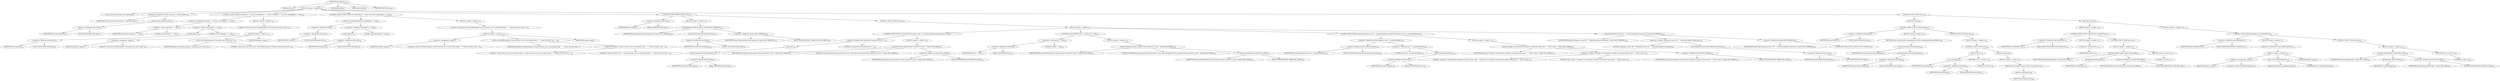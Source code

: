 digraph "executeJava" {  
"159" [label = <(METHOD,executeJava)<SUB>126</SUB>> ]
"7" [label = <(PARAM,this)<SUB>126</SUB>> ]
"160" [label = <(BLOCK,&lt;empty&gt;,&lt;empty&gt;)<SUB>126</SUB>> ]
"161" [label = <(LOCAL,String classname: java.lang.String)> ]
"162" [label = <(&lt;operator&gt;.assignment,String classname = getClassname())<SUB>127</SUB>> ]
"163" [label = <(IDENTIFIER,classname,String classname = getClassname())<SUB>127</SUB>> ]
"164" [label = <(getClassname,getClassname())<SUB>127</SUB>> ]
"165" [label = <(&lt;operator&gt;.fieldAccess,this.cmdl)<SUB>127</SUB>> ]
"166" [label = <(IDENTIFIER,this,getClassname())<SUB>127</SUB>> ]
"167" [label = <(FIELD_IDENTIFIER,cmdl,cmdl)<SUB>127</SUB>> ]
"168" [label = <(CONTROL_STRUCTURE,if (classname == null &amp;&amp; cmdl.getJar() == null),if (classname == null &amp;&amp; cmdl.getJar() == null))<SUB>128</SUB>> ]
"169" [label = <(&lt;operator&gt;.logicalAnd,classname == null &amp;&amp; cmdl.getJar() == null)<SUB>128</SUB>> ]
"170" [label = <(&lt;operator&gt;.equals,classname == null)<SUB>128</SUB>> ]
"171" [label = <(IDENTIFIER,classname,classname == null)<SUB>128</SUB>> ]
"172" [label = <(LITERAL,null,classname == null)<SUB>128</SUB>> ]
"173" [label = <(&lt;operator&gt;.equals,cmdl.getJar() == null)<SUB>128</SUB>> ]
"174" [label = <(getJar,getJar())<SUB>128</SUB>> ]
"175" [label = <(&lt;operator&gt;.fieldAccess,this.cmdl)<SUB>128</SUB>> ]
"176" [label = <(IDENTIFIER,this,getJar())<SUB>128</SUB>> ]
"177" [label = <(FIELD_IDENTIFIER,cmdl,cmdl)<SUB>128</SUB>> ]
"178" [label = <(LITERAL,null,cmdl.getJar() == null)<SUB>128</SUB>> ]
"179" [label = <(BLOCK,&lt;empty&gt;,&lt;empty&gt;)<SUB>128</SUB>> ]
"180" [label = <(&lt;operator&gt;.throw,throw new BuildException(&quot;Classname must not be null.&quot;);)<SUB>129</SUB>> ]
"181" [label = <(BLOCK,&lt;empty&gt;,&lt;empty&gt;)<SUB>129</SUB>> ]
"182" [label = <(&lt;operator&gt;.assignment,&lt;empty&gt;)> ]
"183" [label = <(IDENTIFIER,$obj3,&lt;empty&gt;)> ]
"184" [label = <(&lt;operator&gt;.alloc,new BuildException(&quot;Classname must not be null.&quot;))<SUB>129</SUB>> ]
"185" [label = <(&lt;init&gt;,new BuildException(&quot;Classname must not be null.&quot;))<SUB>129</SUB>> ]
"186" [label = <(IDENTIFIER,$obj3,new BuildException(&quot;Classname must not be null.&quot;))> ]
"187" [label = <(LITERAL,&quot;Classname must not be null.&quot;,new BuildException(&quot;Classname must not be null.&quot;))<SUB>129</SUB>> ]
"188" [label = <(IDENTIFIER,$obj3,&lt;empty&gt;)> ]
"189" [label = <(CONTROL_STRUCTURE,if (!fork &amp;&amp; cmdl.getJar() != null),if (!fork &amp;&amp; cmdl.getJar() != null))<SUB>132</SUB>> ]
"190" [label = <(&lt;operator&gt;.logicalAnd,!fork &amp;&amp; cmdl.getJar() != null)<SUB>132</SUB>> ]
"191" [label = <(&lt;operator&gt;.logicalNot,!fork)<SUB>132</SUB>> ]
"192" [label = <(&lt;operator&gt;.fieldAccess,this.fork)<SUB>132</SUB>> ]
"193" [label = <(IDENTIFIER,this,!fork)<SUB>132</SUB>> ]
"194" [label = <(FIELD_IDENTIFIER,fork,fork)<SUB>132</SUB>> ]
"195" [label = <(&lt;operator&gt;.notEquals,cmdl.getJar() != null)<SUB>132</SUB>> ]
"196" [label = <(getJar,getJar())<SUB>132</SUB>> ]
"197" [label = <(&lt;operator&gt;.fieldAccess,this.cmdl)<SUB>132</SUB>> ]
"198" [label = <(IDENTIFIER,this,getJar())<SUB>132</SUB>> ]
"199" [label = <(FIELD_IDENTIFIER,cmdl,cmdl)<SUB>132</SUB>> ]
"200" [label = <(LITERAL,null,cmdl.getJar() != null)<SUB>132</SUB>> ]
"201" [label = <(BLOCK,&lt;empty&gt;,&lt;empty&gt;)<SUB>132</SUB>> ]
"202" [label = <(&lt;operator&gt;.throw,throw new BuildException(&quot;Cannot execute a jar in non-forked mode.&quot; + &quot; Please set fork='true'. &quot;);)<SUB>133</SUB>> ]
"203" [label = <(BLOCK,&lt;empty&gt;,&lt;empty&gt;)<SUB>133</SUB>> ]
"204" [label = <(&lt;operator&gt;.assignment,&lt;empty&gt;)> ]
"205" [label = <(IDENTIFIER,$obj4,&lt;empty&gt;)> ]
"206" [label = <(&lt;operator&gt;.alloc,new BuildException(&quot;Cannot execute a jar in non-forked mode.&quot; + &quot; Please set fork='true'. &quot;))<SUB>133</SUB>> ]
"207" [label = <(&lt;init&gt;,new BuildException(&quot;Cannot execute a jar in non-forked mode.&quot; + &quot; Please set fork='true'. &quot;))<SUB>133</SUB>> ]
"208" [label = <(IDENTIFIER,$obj4,new BuildException(&quot;Cannot execute a jar in non-forked mode.&quot; + &quot; Please set fork='true'. &quot;))> ]
"209" [label = <(&lt;operator&gt;.addition,&quot;Cannot execute a jar in non-forked mode.&quot; + &quot; Please set fork='true'. &quot;)<SUB>133</SUB>> ]
"210" [label = <(LITERAL,&quot;Cannot execute a jar in non-forked mode.&quot;,&quot;Cannot execute a jar in non-forked mode.&quot; + &quot; Please set fork='true'. &quot;)<SUB>133</SUB>> ]
"211" [label = <(LITERAL,&quot; Please set fork='true'. &quot;,&quot;Cannot execute a jar in non-forked mode.&quot; + &quot; Please set fork='true'. &quot;)<SUB>134</SUB>> ]
"212" [label = <(IDENTIFIER,$obj4,&lt;empty&gt;)> ]
"213" [label = <(CONTROL_STRUCTURE,if (fork),if (fork))<SUB>137</SUB>> ]
"214" [label = <(&lt;operator&gt;.fieldAccess,this.fork)<SUB>137</SUB>> ]
"215" [label = <(IDENTIFIER,this,if (fork))<SUB>137</SUB>> ]
"216" [label = <(FIELD_IDENTIFIER,fork,fork)<SUB>137</SUB>> ]
"217" [label = <(BLOCK,&lt;empty&gt;,&lt;empty&gt;)<SUB>137</SUB>> ]
"218" [label = <(log,log(cmdl.describeCommand(), Project.MSG_VERBOSE))<SUB>138</SUB>> ]
"6" [label = <(IDENTIFIER,this,log(cmdl.describeCommand(), Project.MSG_VERBOSE))<SUB>138</SUB>> ]
"219" [label = <(describeCommand,describeCommand())<SUB>138</SUB>> ]
"220" [label = <(&lt;operator&gt;.fieldAccess,this.cmdl)<SUB>138</SUB>> ]
"221" [label = <(IDENTIFIER,this,describeCommand())<SUB>138</SUB>> ]
"222" [label = <(FIELD_IDENTIFIER,cmdl,cmdl)<SUB>138</SUB>> ]
"223" [label = <(&lt;operator&gt;.fieldAccess,Project.MSG_VERBOSE)<SUB>138</SUB>> ]
"224" [label = <(IDENTIFIER,Project,log(cmdl.describeCommand(), Project.MSG_VERBOSE))<SUB>138</SUB>> ]
"225" [label = <(FIELD_IDENTIFIER,MSG_VERBOSE,MSG_VERBOSE)<SUB>138</SUB>> ]
"226" [label = <(CONTROL_STRUCTURE,else,else)<SUB>139</SUB>> ]
"227" [label = <(BLOCK,&lt;empty&gt;,&lt;empty&gt;)<SUB>139</SUB>> ]
"228" [label = <(CONTROL_STRUCTURE,if (cmdl.getVmCommand().size() &gt; 1),if (cmdl.getVmCommand().size() &gt; 1))<SUB>140</SUB>> ]
"229" [label = <(&lt;operator&gt;.greaterThan,cmdl.getVmCommand().size() &gt; 1)<SUB>140</SUB>> ]
"230" [label = <(size,size())<SUB>140</SUB>> ]
"231" [label = <(getVmCommand,getVmCommand())<SUB>140</SUB>> ]
"232" [label = <(&lt;operator&gt;.fieldAccess,this.cmdl)<SUB>140</SUB>> ]
"233" [label = <(IDENTIFIER,this,getVmCommand())<SUB>140</SUB>> ]
"234" [label = <(FIELD_IDENTIFIER,cmdl,cmdl)<SUB>140</SUB>> ]
"235" [label = <(LITERAL,1,cmdl.getVmCommand().size() &gt; 1)<SUB>140</SUB>> ]
"236" [label = <(BLOCK,&lt;empty&gt;,&lt;empty&gt;)<SUB>140</SUB>> ]
"237" [label = <(log,log(&quot;JVM args ignored when same JVM is used.&quot;, Project.MSG_WARN))<SUB>141</SUB>> ]
"8" [label = <(IDENTIFIER,this,log(&quot;JVM args ignored when same JVM is used.&quot;, Project.MSG_WARN))<SUB>141</SUB>> ]
"238" [label = <(LITERAL,&quot;JVM args ignored when same JVM is used.&quot;,log(&quot;JVM args ignored when same JVM is used.&quot;, Project.MSG_WARN))<SUB>141</SUB>> ]
"239" [label = <(&lt;operator&gt;.fieldAccess,Project.MSG_WARN)<SUB>142</SUB>> ]
"240" [label = <(IDENTIFIER,Project,log(&quot;JVM args ignored when same JVM is used.&quot;, Project.MSG_WARN))<SUB>142</SUB>> ]
"241" [label = <(FIELD_IDENTIFIER,MSG_WARN,MSG_WARN)<SUB>142</SUB>> ]
"242" [label = <(CONTROL_STRUCTURE,if (dir != null),if (dir != null))<SUB>144</SUB>> ]
"243" [label = <(&lt;operator&gt;.notEquals,dir != null)<SUB>144</SUB>> ]
"244" [label = <(&lt;operator&gt;.fieldAccess,this.dir)<SUB>144</SUB>> ]
"245" [label = <(IDENTIFIER,this,dir != null)<SUB>144</SUB>> ]
"246" [label = <(FIELD_IDENTIFIER,dir,dir)<SUB>144</SUB>> ]
"247" [label = <(LITERAL,null,dir != null)<SUB>144</SUB>> ]
"248" [label = <(BLOCK,&lt;empty&gt;,&lt;empty&gt;)<SUB>144</SUB>> ]
"249" [label = <(log,log(&quot;Working directory ignored when same JVM is used.&quot;, Project.MSG_WARN))<SUB>145</SUB>> ]
"9" [label = <(IDENTIFIER,this,log(&quot;Working directory ignored when same JVM is used.&quot;, Project.MSG_WARN))<SUB>145</SUB>> ]
"250" [label = <(LITERAL,&quot;Working directory ignored when same JVM is used.&quot;,log(&quot;Working directory ignored when same JVM is used.&quot;, Project.MSG_WARN))<SUB>145</SUB>> ]
"251" [label = <(&lt;operator&gt;.fieldAccess,Project.MSG_WARN)<SUB>146</SUB>> ]
"252" [label = <(IDENTIFIER,Project,log(&quot;Working directory ignored when same JVM is used.&quot;, Project.MSG_WARN))<SUB>146</SUB>> ]
"253" [label = <(FIELD_IDENTIFIER,MSG_WARN,MSG_WARN)<SUB>146</SUB>> ]
"254" [label = <(CONTROL_STRUCTURE,if (newEnvironment || null != env.getVariables()),if (newEnvironment || null != env.getVariables()))<SUB>149</SUB>> ]
"255" [label = <(&lt;operator&gt;.logicalOr,newEnvironment || null != env.getVariables())<SUB>149</SUB>> ]
"256" [label = <(&lt;operator&gt;.fieldAccess,this.newEnvironment)<SUB>149</SUB>> ]
"257" [label = <(IDENTIFIER,this,newEnvironment || null != env.getVariables())<SUB>149</SUB>> ]
"258" [label = <(FIELD_IDENTIFIER,newEnvironment,newEnvironment)<SUB>149</SUB>> ]
"259" [label = <(&lt;operator&gt;.notEquals,null != env.getVariables())<SUB>149</SUB>> ]
"260" [label = <(LITERAL,null,null != env.getVariables())<SUB>149</SUB>> ]
"261" [label = <(getVariables,getVariables())<SUB>149</SUB>> ]
"262" [label = <(&lt;operator&gt;.fieldAccess,this.env)<SUB>149</SUB>> ]
"263" [label = <(IDENTIFIER,this,getVariables())<SUB>149</SUB>> ]
"264" [label = <(FIELD_IDENTIFIER,env,env)<SUB>149</SUB>> ]
"265" [label = <(BLOCK,&lt;empty&gt;,&lt;empty&gt;)<SUB>149</SUB>> ]
"266" [label = <(log,log(&quot;Changes to environment variables are ignored when same &quot; + &quot;JVM is used.&quot;, Project.MSG_WARN))<SUB>150</SUB>> ]
"10" [label = <(IDENTIFIER,this,log(&quot;Changes to environment variables are ignored when same &quot; + &quot;JVM is used.&quot;, Project.MSG_WARN))<SUB>150</SUB>> ]
"267" [label = <(&lt;operator&gt;.addition,&quot;Changes to environment variables are ignored when same &quot; + &quot;JVM is used.&quot;)<SUB>150</SUB>> ]
"268" [label = <(LITERAL,&quot;Changes to environment variables are ignored when same &quot;,&quot;Changes to environment variables are ignored when same &quot; + &quot;JVM is used.&quot;)<SUB>150</SUB>> ]
"269" [label = <(LITERAL,&quot;JVM is used.&quot;,&quot;Changes to environment variables are ignored when same &quot; + &quot;JVM is used.&quot;)<SUB>151</SUB>> ]
"270" [label = <(&lt;operator&gt;.fieldAccess,Project.MSG_WARN)<SUB>151</SUB>> ]
"271" [label = <(IDENTIFIER,Project,log(&quot;Changes to environment variables are ignored when same &quot; + &quot;JVM is used.&quot;, Project.MSG_WARN))<SUB>151</SUB>> ]
"272" [label = <(FIELD_IDENTIFIER,MSG_WARN,MSG_WARN)<SUB>151</SUB>> ]
"273" [label = <(log,log(&quot;Running in same VM &quot; + cmdl.describeJavaCommand(), Project.MSG_VERBOSE))<SUB>154</SUB>> ]
"11" [label = <(IDENTIFIER,this,log(&quot;Running in same VM &quot; + cmdl.describeJavaCommand(), Project.MSG_VERBOSE))<SUB>154</SUB>> ]
"274" [label = <(&lt;operator&gt;.addition,&quot;Running in same VM &quot; + cmdl.describeJavaCommand())<SUB>154</SUB>> ]
"275" [label = <(LITERAL,&quot;Running in same VM &quot;,&quot;Running in same VM &quot; + cmdl.describeJavaCommand())<SUB>154</SUB>> ]
"276" [label = <(describeJavaCommand,describeJavaCommand())<SUB>154</SUB>> ]
"277" [label = <(&lt;operator&gt;.fieldAccess,this.cmdl)<SUB>154</SUB>> ]
"278" [label = <(IDENTIFIER,this,describeJavaCommand())<SUB>154</SUB>> ]
"279" [label = <(FIELD_IDENTIFIER,cmdl,cmdl)<SUB>154</SUB>> ]
"280" [label = <(&lt;operator&gt;.fieldAccess,Project.MSG_VERBOSE)<SUB>155</SUB>> ]
"281" [label = <(IDENTIFIER,Project,log(&quot;Running in same VM &quot; + cmdl.describeJavaCommand(), Project.MSG_VERBOSE))<SUB>155</SUB>> ]
"282" [label = <(FIELD_IDENTIFIER,MSG_VERBOSE,MSG_VERBOSE)<SUB>155</SUB>> ]
"283" [label = <(CONTROL_STRUCTURE,try,try)<SUB>158</SUB>> ]
"284" [label = <(BLOCK,try,try)<SUB>158</SUB>> ]
"285" [label = <(CONTROL_STRUCTURE,if (fork),if (fork))<SUB>159</SUB>> ]
"286" [label = <(&lt;operator&gt;.fieldAccess,this.fork)<SUB>159</SUB>> ]
"287" [label = <(IDENTIFIER,this,if (fork))<SUB>159</SUB>> ]
"288" [label = <(FIELD_IDENTIFIER,fork,fork)<SUB>159</SUB>> ]
"289" [label = <(BLOCK,&lt;empty&gt;,&lt;empty&gt;)<SUB>159</SUB>> ]
"290" [label = <(RETURN,return run(cmdl.getCommandline());,return run(cmdl.getCommandline());)<SUB>160</SUB>> ]
"291" [label = <(run,run(cmdl.getCommandline()))<SUB>160</SUB>> ]
"12" [label = <(IDENTIFIER,this,run(cmdl.getCommandline()))<SUB>160</SUB>> ]
"292" [label = <(getCommandline,getCommandline())<SUB>160</SUB>> ]
"293" [label = <(&lt;operator&gt;.fieldAccess,this.cmdl)<SUB>160</SUB>> ]
"294" [label = <(IDENTIFIER,this,getCommandline())<SUB>160</SUB>> ]
"295" [label = <(FIELD_IDENTIFIER,cmdl,cmdl)<SUB>160</SUB>> ]
"296" [label = <(CONTROL_STRUCTURE,else,else)<SUB>161</SUB>> ]
"297" [label = <(BLOCK,&lt;empty&gt;,&lt;empty&gt;)<SUB>161</SUB>> ]
"298" [label = <(CONTROL_STRUCTURE,try,try)<SUB>162</SUB>> ]
"299" [label = <(BLOCK,try,try)<SUB>162</SUB>> ]
"300" [label = <(run,run(cmdl))<SUB>163</SUB>> ]
"13" [label = <(IDENTIFIER,this,run(cmdl))<SUB>163</SUB>> ]
"301" [label = <(&lt;operator&gt;.fieldAccess,this.cmdl)<SUB>163</SUB>> ]
"302" [label = <(IDENTIFIER,this,run(cmdl))<SUB>163</SUB>> ]
"303" [label = <(FIELD_IDENTIFIER,cmdl,cmdl)<SUB>163</SUB>> ]
"304" [label = <(RETURN,return 0;,return 0;)<SUB>164</SUB>> ]
"305" [label = <(LITERAL,0,return 0;)<SUB>164</SUB>> ]
"306" [label = <(BLOCK,catch,catch)> ]
"307" [label = <(BLOCK,&lt;empty&gt;,&lt;empty&gt;)<SUB>165</SUB>> ]
"308" [label = <(RETURN,return ex.getStatus();,return ex.getStatus();)<SUB>166</SUB>> ]
"309" [label = <(getStatus,getStatus())<SUB>166</SUB>> ]
"310" [label = <(IDENTIFIER,ex,getStatus())<SUB>166</SUB>> ]
"311" [label = <(BLOCK,catch,catch)> ]
"312" [label = <(BLOCK,&lt;empty&gt;,&lt;empty&gt;)<SUB>169</SUB>> ]
"313" [label = <(CONTROL_STRUCTURE,if (failOnError),if (failOnError))<SUB>170</SUB>> ]
"314" [label = <(&lt;operator&gt;.fieldAccess,this.failOnError)<SUB>170</SUB>> ]
"315" [label = <(IDENTIFIER,this,if (failOnError))<SUB>170</SUB>> ]
"316" [label = <(FIELD_IDENTIFIER,failOnError,failOnError)<SUB>170</SUB>> ]
"317" [label = <(BLOCK,&lt;empty&gt;,&lt;empty&gt;)<SUB>170</SUB>> ]
"318" [label = <(&lt;operator&gt;.throw,throw e;)<SUB>171</SUB>> ]
"319" [label = <(IDENTIFIER,e,throw e;)<SUB>171</SUB>> ]
"320" [label = <(CONTROL_STRUCTURE,else,else)<SUB>172</SUB>> ]
"321" [label = <(BLOCK,&lt;empty&gt;,&lt;empty&gt;)<SUB>172</SUB>> ]
"322" [label = <(log,log(e.getMessage(), Project.MSG_ERR))<SUB>173</SUB>> ]
"14" [label = <(IDENTIFIER,this,log(e.getMessage(), Project.MSG_ERR))<SUB>173</SUB>> ]
"323" [label = <(getMessage,getMessage())<SUB>173</SUB>> ]
"324" [label = <(IDENTIFIER,e,getMessage())<SUB>173</SUB>> ]
"325" [label = <(&lt;operator&gt;.fieldAccess,Project.MSG_ERR)<SUB>173</SUB>> ]
"326" [label = <(IDENTIFIER,Project,log(e.getMessage(), Project.MSG_ERR))<SUB>173</SUB>> ]
"327" [label = <(FIELD_IDENTIFIER,MSG_ERR,MSG_ERR)<SUB>173</SUB>> ]
"328" [label = <(RETURN,return 0;,return 0;)<SUB>174</SUB>> ]
"329" [label = <(LITERAL,0,return 0;)<SUB>174</SUB>> ]
"330" [label = <(BLOCK,&lt;empty&gt;,&lt;empty&gt;)<SUB>176</SUB>> ]
"331" [label = <(CONTROL_STRUCTURE,if (failOnError),if (failOnError))<SUB>177</SUB>> ]
"332" [label = <(&lt;operator&gt;.fieldAccess,this.failOnError)<SUB>177</SUB>> ]
"333" [label = <(IDENTIFIER,this,if (failOnError))<SUB>177</SUB>> ]
"334" [label = <(FIELD_IDENTIFIER,failOnError,failOnError)<SUB>177</SUB>> ]
"335" [label = <(BLOCK,&lt;empty&gt;,&lt;empty&gt;)<SUB>177</SUB>> ]
"336" [label = <(&lt;operator&gt;.throw,throw new BuildException(t);)<SUB>178</SUB>> ]
"337" [label = <(BLOCK,&lt;empty&gt;,&lt;empty&gt;)<SUB>178</SUB>> ]
"338" [label = <(&lt;operator&gt;.assignment,&lt;empty&gt;)> ]
"339" [label = <(IDENTIFIER,$obj5,&lt;empty&gt;)> ]
"340" [label = <(&lt;operator&gt;.alloc,new BuildException(t))<SUB>178</SUB>> ]
"341" [label = <(&lt;init&gt;,new BuildException(t))<SUB>178</SUB>> ]
"342" [label = <(IDENTIFIER,$obj5,new BuildException(t))> ]
"343" [label = <(IDENTIFIER,t,new BuildException(t))<SUB>178</SUB>> ]
"344" [label = <(IDENTIFIER,$obj5,&lt;empty&gt;)> ]
"345" [label = <(CONTROL_STRUCTURE,else,else)<SUB>179</SUB>> ]
"346" [label = <(BLOCK,&lt;empty&gt;,&lt;empty&gt;)<SUB>179</SUB>> ]
"347" [label = <(log,log(t.getMessage(), Project.MSG_ERR))<SUB>180</SUB>> ]
"15" [label = <(IDENTIFIER,this,log(t.getMessage(), Project.MSG_ERR))<SUB>180</SUB>> ]
"348" [label = <(getMessage,t.getMessage())<SUB>180</SUB>> ]
"349" [label = <(IDENTIFIER,t,t.getMessage())<SUB>180</SUB>> ]
"350" [label = <(&lt;operator&gt;.fieldAccess,Project.MSG_ERR)<SUB>180</SUB>> ]
"351" [label = <(IDENTIFIER,Project,log(t.getMessage(), Project.MSG_ERR))<SUB>180</SUB>> ]
"352" [label = <(FIELD_IDENTIFIER,MSG_ERR,MSG_ERR)<SUB>180</SUB>> ]
"353" [label = <(RETURN,return 0;,return 0;)<SUB>181</SUB>> ]
"354" [label = <(LITERAL,0,return 0;)<SUB>181</SUB>> ]
"355" [label = <(MODIFIER,PUBLIC)> ]
"356" [label = <(MODIFIER,VIRTUAL)> ]
"357" [label = <(METHOD_RETURN,int)<SUB>126</SUB>> ]
  "159" -> "7" 
  "159" -> "160" 
  "159" -> "355" 
  "159" -> "356" 
  "159" -> "357" 
  "160" -> "161" 
  "160" -> "162" 
  "160" -> "168" 
  "160" -> "189" 
  "160" -> "213" 
  "160" -> "283" 
  "162" -> "163" 
  "162" -> "164" 
  "164" -> "165" 
  "165" -> "166" 
  "165" -> "167" 
  "168" -> "169" 
  "168" -> "179" 
  "169" -> "170" 
  "169" -> "173" 
  "170" -> "171" 
  "170" -> "172" 
  "173" -> "174" 
  "173" -> "178" 
  "174" -> "175" 
  "175" -> "176" 
  "175" -> "177" 
  "179" -> "180" 
  "180" -> "181" 
  "181" -> "182" 
  "181" -> "185" 
  "181" -> "188" 
  "182" -> "183" 
  "182" -> "184" 
  "185" -> "186" 
  "185" -> "187" 
  "189" -> "190" 
  "189" -> "201" 
  "190" -> "191" 
  "190" -> "195" 
  "191" -> "192" 
  "192" -> "193" 
  "192" -> "194" 
  "195" -> "196" 
  "195" -> "200" 
  "196" -> "197" 
  "197" -> "198" 
  "197" -> "199" 
  "201" -> "202" 
  "202" -> "203" 
  "203" -> "204" 
  "203" -> "207" 
  "203" -> "212" 
  "204" -> "205" 
  "204" -> "206" 
  "207" -> "208" 
  "207" -> "209" 
  "209" -> "210" 
  "209" -> "211" 
  "213" -> "214" 
  "213" -> "217" 
  "213" -> "226" 
  "214" -> "215" 
  "214" -> "216" 
  "217" -> "218" 
  "218" -> "6" 
  "218" -> "219" 
  "218" -> "223" 
  "219" -> "220" 
  "220" -> "221" 
  "220" -> "222" 
  "223" -> "224" 
  "223" -> "225" 
  "226" -> "227" 
  "227" -> "228" 
  "227" -> "242" 
  "227" -> "254" 
  "227" -> "273" 
  "228" -> "229" 
  "228" -> "236" 
  "229" -> "230" 
  "229" -> "235" 
  "230" -> "231" 
  "231" -> "232" 
  "232" -> "233" 
  "232" -> "234" 
  "236" -> "237" 
  "237" -> "8" 
  "237" -> "238" 
  "237" -> "239" 
  "239" -> "240" 
  "239" -> "241" 
  "242" -> "243" 
  "242" -> "248" 
  "243" -> "244" 
  "243" -> "247" 
  "244" -> "245" 
  "244" -> "246" 
  "248" -> "249" 
  "249" -> "9" 
  "249" -> "250" 
  "249" -> "251" 
  "251" -> "252" 
  "251" -> "253" 
  "254" -> "255" 
  "254" -> "265" 
  "255" -> "256" 
  "255" -> "259" 
  "256" -> "257" 
  "256" -> "258" 
  "259" -> "260" 
  "259" -> "261" 
  "261" -> "262" 
  "262" -> "263" 
  "262" -> "264" 
  "265" -> "266" 
  "266" -> "10" 
  "266" -> "267" 
  "266" -> "270" 
  "267" -> "268" 
  "267" -> "269" 
  "270" -> "271" 
  "270" -> "272" 
  "273" -> "11" 
  "273" -> "274" 
  "273" -> "280" 
  "274" -> "275" 
  "274" -> "276" 
  "276" -> "277" 
  "277" -> "278" 
  "277" -> "279" 
  "280" -> "281" 
  "280" -> "282" 
  "283" -> "284" 
  "283" -> "311" 
  "284" -> "285" 
  "285" -> "286" 
  "285" -> "289" 
  "285" -> "296" 
  "286" -> "287" 
  "286" -> "288" 
  "289" -> "290" 
  "290" -> "291" 
  "291" -> "12" 
  "291" -> "292" 
  "292" -> "293" 
  "293" -> "294" 
  "293" -> "295" 
  "296" -> "297" 
  "297" -> "298" 
  "298" -> "299" 
  "298" -> "306" 
  "299" -> "300" 
  "299" -> "304" 
  "300" -> "13" 
  "300" -> "301" 
  "301" -> "302" 
  "301" -> "303" 
  "304" -> "305" 
  "306" -> "307" 
  "307" -> "308" 
  "308" -> "309" 
  "309" -> "310" 
  "311" -> "312" 
  "311" -> "330" 
  "312" -> "313" 
  "313" -> "314" 
  "313" -> "317" 
  "313" -> "320" 
  "314" -> "315" 
  "314" -> "316" 
  "317" -> "318" 
  "318" -> "319" 
  "320" -> "321" 
  "321" -> "322" 
  "321" -> "328" 
  "322" -> "14" 
  "322" -> "323" 
  "322" -> "325" 
  "323" -> "324" 
  "325" -> "326" 
  "325" -> "327" 
  "328" -> "329" 
  "330" -> "331" 
  "331" -> "332" 
  "331" -> "335" 
  "331" -> "345" 
  "332" -> "333" 
  "332" -> "334" 
  "335" -> "336" 
  "336" -> "337" 
  "337" -> "338" 
  "337" -> "341" 
  "337" -> "344" 
  "338" -> "339" 
  "338" -> "340" 
  "341" -> "342" 
  "341" -> "343" 
  "345" -> "346" 
  "346" -> "347" 
  "346" -> "353" 
  "347" -> "15" 
  "347" -> "348" 
  "347" -> "350" 
  "348" -> "349" 
  "350" -> "351" 
  "350" -> "352" 
  "353" -> "354" 
}
